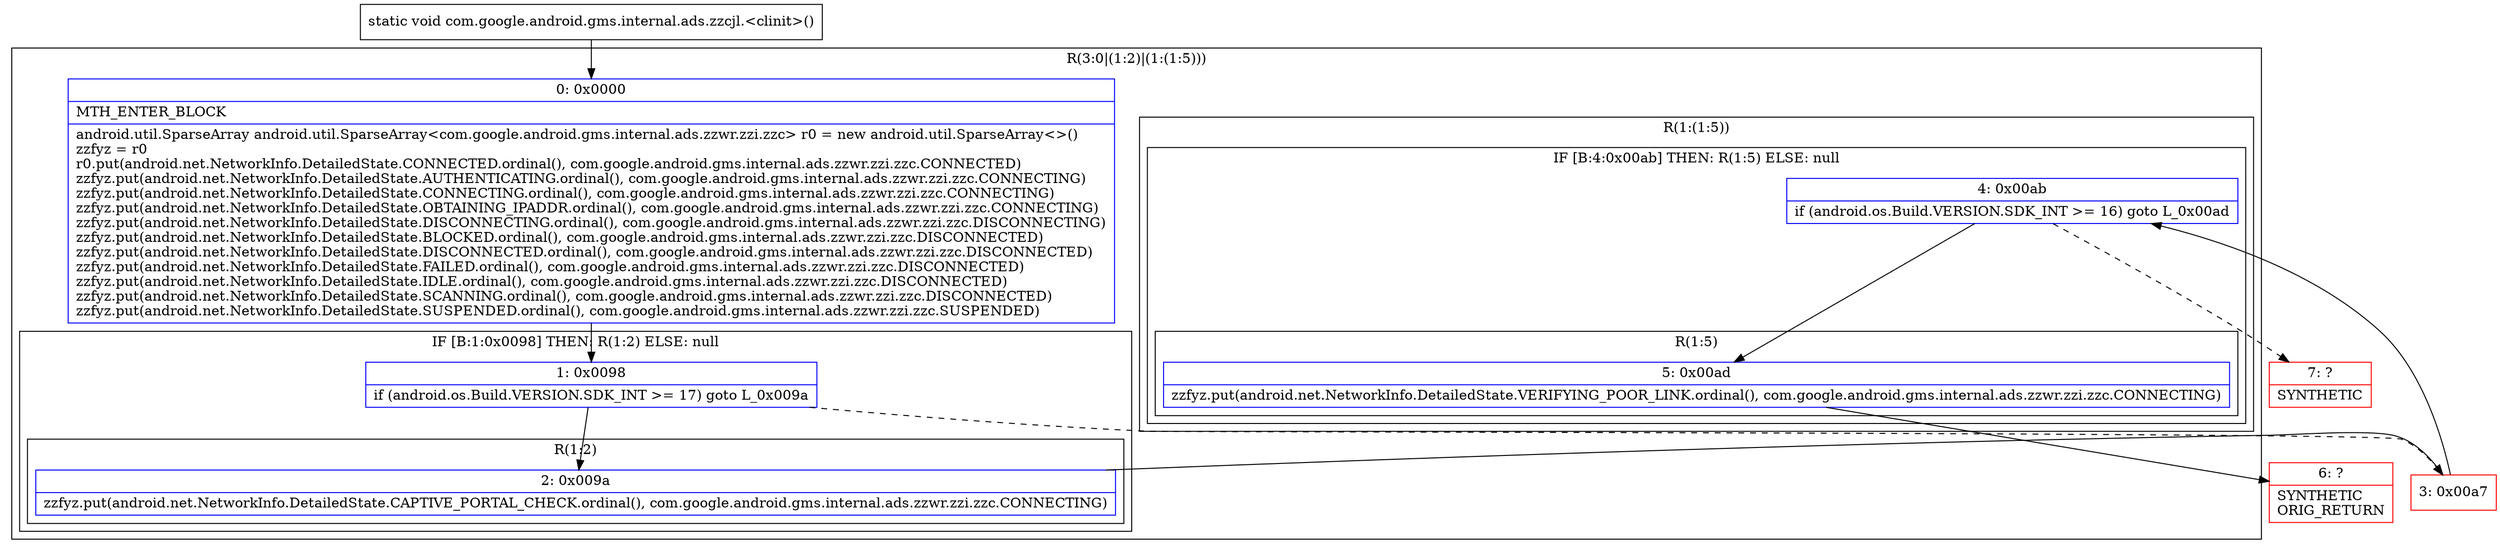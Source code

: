 digraph "CFG forcom.google.android.gms.internal.ads.zzcjl.\<clinit\>()V" {
subgraph cluster_Region_1155922243 {
label = "R(3:0|(1:2)|(1:(1:5)))";
node [shape=record,color=blue];
Node_0 [shape=record,label="{0\:\ 0x0000|MTH_ENTER_BLOCK\l|android.util.SparseArray android.util.SparseArray\<com.google.android.gms.internal.ads.zzwr.zzi.zzc\> r0 = new android.util.SparseArray\<\>()\lzzfyz = r0\lr0.put(android.net.NetworkInfo.DetailedState.CONNECTED.ordinal(), com.google.android.gms.internal.ads.zzwr.zzi.zzc.CONNECTED)\lzzfyz.put(android.net.NetworkInfo.DetailedState.AUTHENTICATING.ordinal(), com.google.android.gms.internal.ads.zzwr.zzi.zzc.CONNECTING)\lzzfyz.put(android.net.NetworkInfo.DetailedState.CONNECTING.ordinal(), com.google.android.gms.internal.ads.zzwr.zzi.zzc.CONNECTING)\lzzfyz.put(android.net.NetworkInfo.DetailedState.OBTAINING_IPADDR.ordinal(), com.google.android.gms.internal.ads.zzwr.zzi.zzc.CONNECTING)\lzzfyz.put(android.net.NetworkInfo.DetailedState.DISCONNECTING.ordinal(), com.google.android.gms.internal.ads.zzwr.zzi.zzc.DISCONNECTING)\lzzfyz.put(android.net.NetworkInfo.DetailedState.BLOCKED.ordinal(), com.google.android.gms.internal.ads.zzwr.zzi.zzc.DISCONNECTED)\lzzfyz.put(android.net.NetworkInfo.DetailedState.DISCONNECTED.ordinal(), com.google.android.gms.internal.ads.zzwr.zzi.zzc.DISCONNECTED)\lzzfyz.put(android.net.NetworkInfo.DetailedState.FAILED.ordinal(), com.google.android.gms.internal.ads.zzwr.zzi.zzc.DISCONNECTED)\lzzfyz.put(android.net.NetworkInfo.DetailedState.IDLE.ordinal(), com.google.android.gms.internal.ads.zzwr.zzi.zzc.DISCONNECTED)\lzzfyz.put(android.net.NetworkInfo.DetailedState.SCANNING.ordinal(), com.google.android.gms.internal.ads.zzwr.zzi.zzc.DISCONNECTED)\lzzfyz.put(android.net.NetworkInfo.DetailedState.SUSPENDED.ordinal(), com.google.android.gms.internal.ads.zzwr.zzi.zzc.SUSPENDED)\l}"];
subgraph cluster_IfRegion_321910225 {
label = "IF [B:1:0x0098] THEN: R(1:2) ELSE: null";
node [shape=record,color=blue];
Node_1 [shape=record,label="{1\:\ 0x0098|if (android.os.Build.VERSION.SDK_INT \>= 17) goto L_0x009a\l}"];
subgraph cluster_Region_820420881 {
label = "R(1:2)";
node [shape=record,color=blue];
Node_2 [shape=record,label="{2\:\ 0x009a|zzfyz.put(android.net.NetworkInfo.DetailedState.CAPTIVE_PORTAL_CHECK.ordinal(), com.google.android.gms.internal.ads.zzwr.zzi.zzc.CONNECTING)\l}"];
}
}
subgraph cluster_Region_973551707 {
label = "R(1:(1:5))";
node [shape=record,color=blue];
subgraph cluster_IfRegion_1114914328 {
label = "IF [B:4:0x00ab] THEN: R(1:5) ELSE: null";
node [shape=record,color=blue];
Node_4 [shape=record,label="{4\:\ 0x00ab|if (android.os.Build.VERSION.SDK_INT \>= 16) goto L_0x00ad\l}"];
subgraph cluster_Region_781830906 {
label = "R(1:5)";
node [shape=record,color=blue];
Node_5 [shape=record,label="{5\:\ 0x00ad|zzfyz.put(android.net.NetworkInfo.DetailedState.VERIFYING_POOR_LINK.ordinal(), com.google.android.gms.internal.ads.zzwr.zzi.zzc.CONNECTING)\l}"];
}
}
}
}
Node_3 [shape=record,color=red,label="{3\:\ 0x00a7}"];
Node_6 [shape=record,color=red,label="{6\:\ ?|SYNTHETIC\lORIG_RETURN\l}"];
Node_7 [shape=record,color=red,label="{7\:\ ?|SYNTHETIC\l}"];
MethodNode[shape=record,label="{static void com.google.android.gms.internal.ads.zzcjl.\<clinit\>() }"];
MethodNode -> Node_0;
Node_0 -> Node_1;
Node_1 -> Node_2;
Node_1 -> Node_3[style=dashed];
Node_2 -> Node_3;
Node_4 -> Node_5;
Node_4 -> Node_7[style=dashed];
Node_5 -> Node_6;
Node_3 -> Node_4;
}

